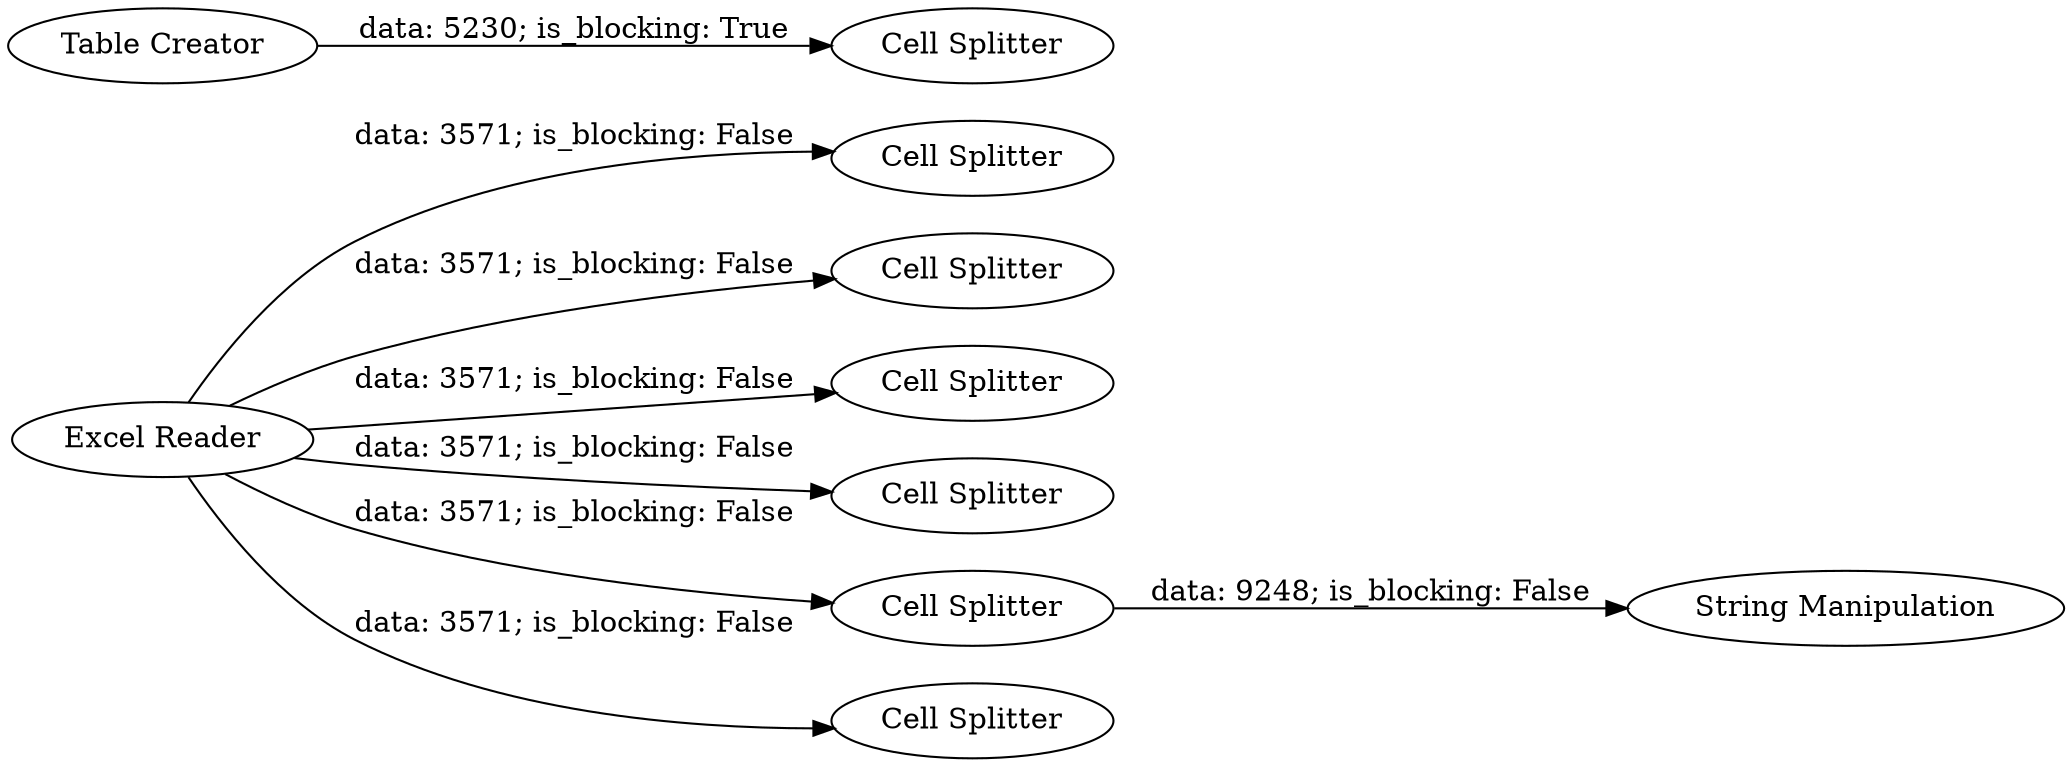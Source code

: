 digraph {
	"-6697739739921580367_171" [label="String Manipulation"]
	"-6697739739921580367_179" [label="Excel Reader"]
	"-6697739739921580367_157" [label="Cell Splitter"]
	"-6697739739921580367_169" [label="Cell Splitter"]
	"-6697739739921580367_167" [label="Cell Splitter"]
	"-6697739739921580367_165" [label="Cell Splitter"]
	"-6697739739921580367_168" [label="Cell Splitter"]
	"-6697739739921580367_166" [label="Cell Splitter"]
	"-6697739739921580367_101" [label="Table Creator"]
	"-6697739739921580367_178" [label="Cell Splitter"]
	"-6697739739921580367_101" -> "-6697739739921580367_157" [label="data: 5230; is_blocking: True"]
	"-6697739739921580367_179" -> "-6697739739921580367_178" [label="data: 3571; is_blocking: False"]
	"-6697739739921580367_179" -> "-6697739739921580367_166" [label="data: 3571; is_blocking: False"]
	"-6697739739921580367_179" -> "-6697739739921580367_167" [label="data: 3571; is_blocking: False"]
	"-6697739739921580367_166" -> "-6697739739921580367_171" [label="data: 9248; is_blocking: False"]
	"-6697739739921580367_179" -> "-6697739739921580367_169" [label="data: 3571; is_blocking: False"]
	"-6697739739921580367_179" -> "-6697739739921580367_165" [label="data: 3571; is_blocking: False"]
	"-6697739739921580367_179" -> "-6697739739921580367_168" [label="data: 3571; is_blocking: False"]
	rankdir=LR
}
